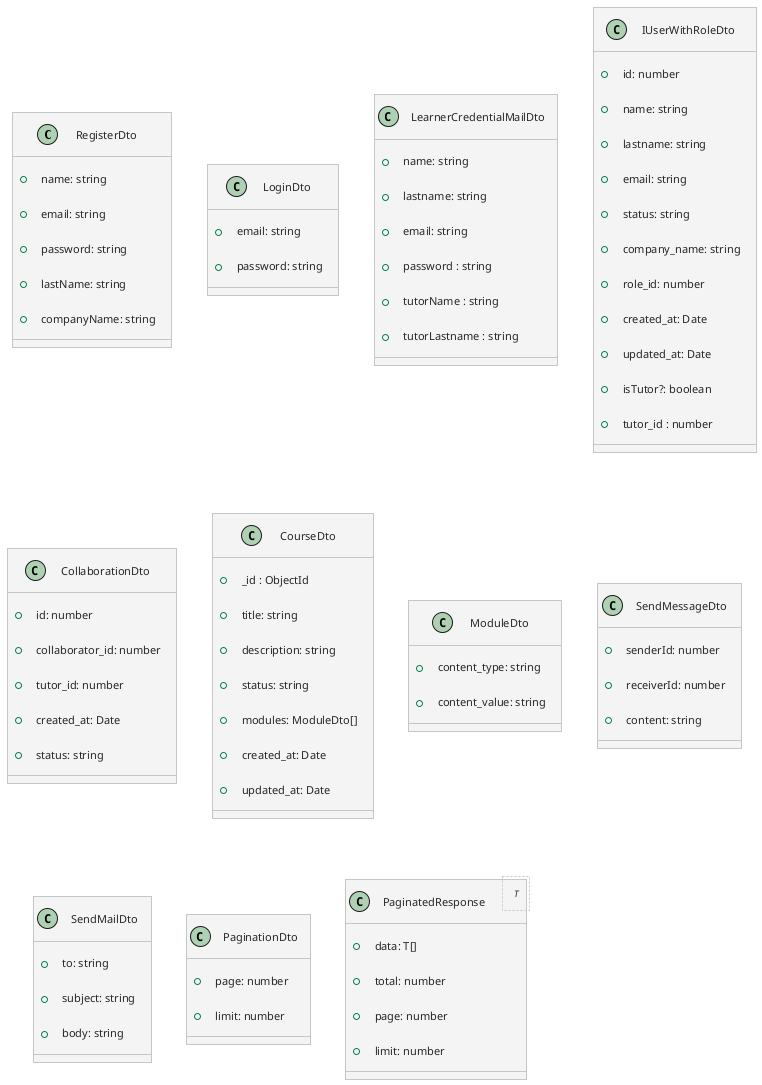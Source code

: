 @startuml "Class DTO Diagram"
!theme carbon-gray


' --- Data Transfer Objects (DTOs) ---
class RegisterDto {
  +name: string
  +email: string
  +password: string
  +lastName: string
  +companyName: string
}

class LoginDto {
  +email: string
  +password: string
}

class LearnerCredentialMailDto {
  +name: string
  +lastname: string
  +email: string
  +password : string
  +tutorName : string
  +tutorLastname : string
}

class IUserWithRoleDto {
  +id: number
  +name: string
  +lastname: string
  +email: string
  +status: string
  +company_name: string
  +role_id: number
  +created_at: Date
  +updated_at: Date
  +isTutor?: boolean
  +tutor_id : number
}

class CollaborationDto {
  +id: number
  +collaborator_id: number
  +tutor_id: number
  +created_at: Date
  +status: string
}

class CourseDto {
  +_id : ObjectId
  +title: string
  +description: string
  +status: string
  +modules: ModuleDto[]
  +created_at: Date
  +updated_at: Date
}

class ModuleDto {
  +content_type: string
  +content_value: string
}

class SendMessageDto {
  +senderId: number
  +receiverId: number
  +content: string
}

class SendMailDto {
  +to: string
  +subject: string
  +body: string
}

class PaginationDto {
  +page: number
  +limit: number
}

class PaginatedResponse<T> {
  +data: T[]
  +total: number
  +page: number
  +limit: number
}
